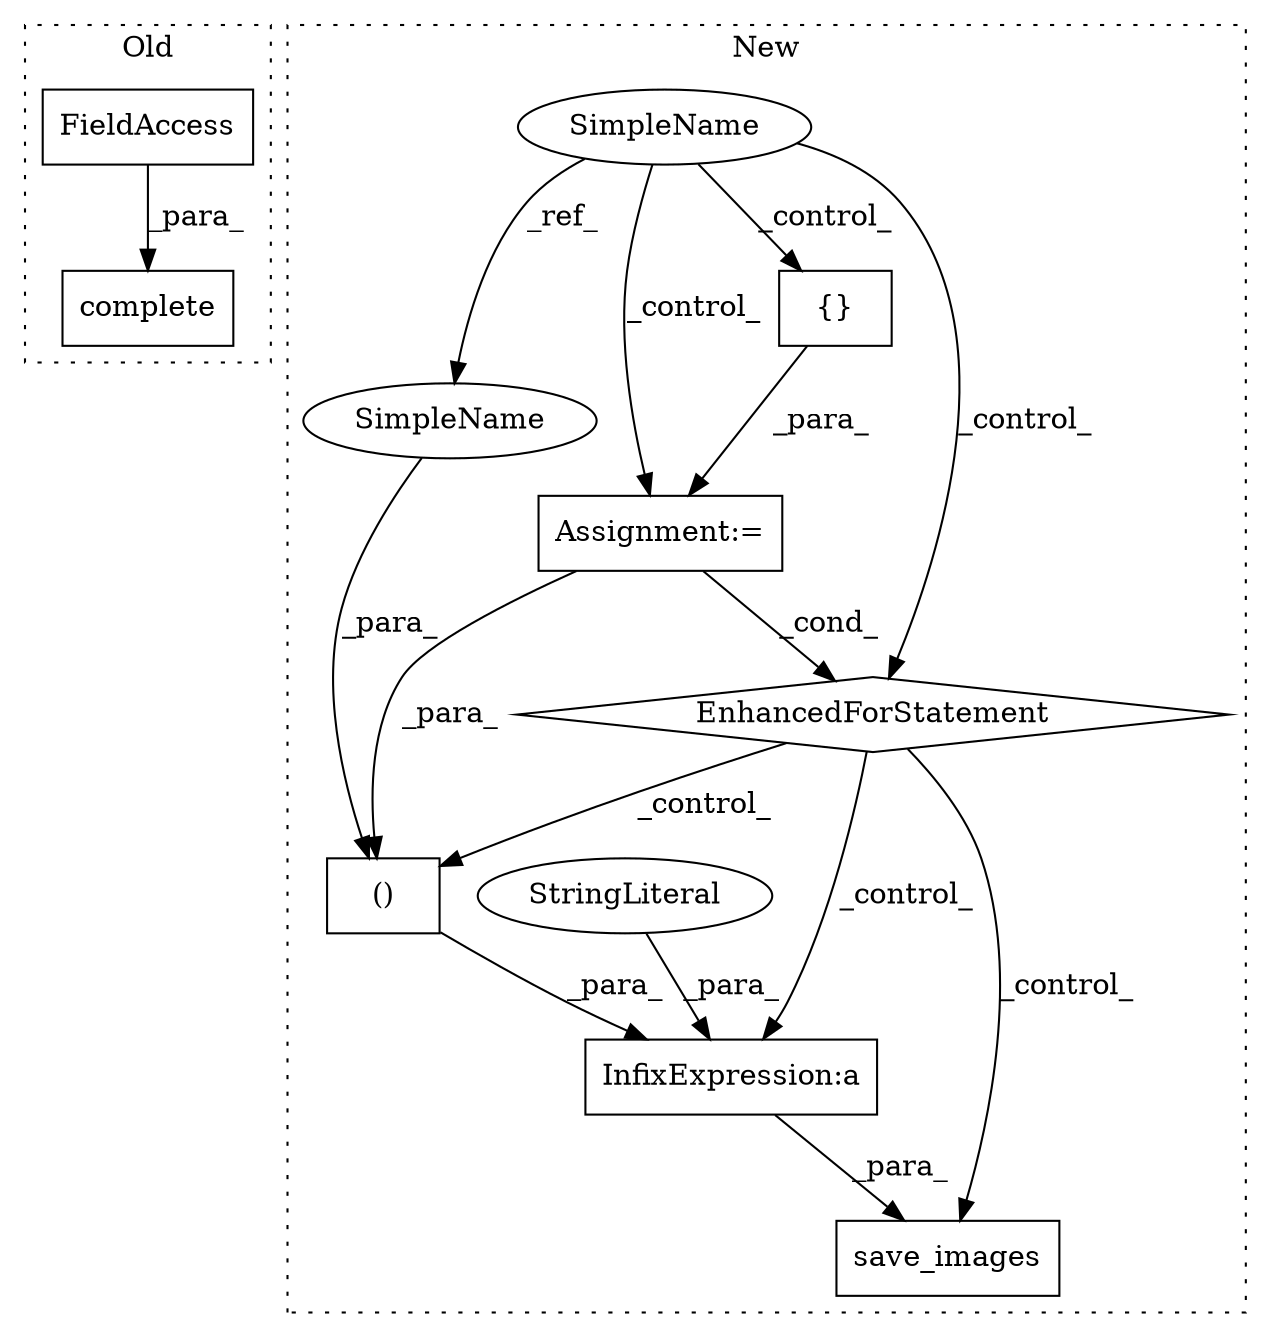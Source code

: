 digraph G {
subgraph cluster0 {
1 [label="complete" a="32" s="3645,3664" l="9,1" shape="box"];
6 [label="FieldAccess" a="22" s="3654" l="10" shape="box"];
label = "Old";
style="dotted";
}
subgraph cluster1 {
2 [label="EnhancedForStatement" a="70" s="4042,4160" l="61,2" shape="diamond"];
3 [label="()" a="106" s="4276" l="28" shape="box"];
4 [label="save_images" a="32" s="4174,4304" l="12,2" shape="box"];
5 [label="SimpleName" a="42" s="4008" l="4" shape="ellipse"];
7 [label="InfixExpression:a" a="27" s="4262" l="14" shape="box"];
8 [label="{}" a="4" s="4136,4159" l="1,1" shape="box"];
9 [label="StringLiteral" a="45" s="4238" l="24" shape="ellipse"];
10 [label="Assignment:=" a="7" s="4042,4160" l="61,2" shape="box"];
11 [label="SimpleName" a="42" s="4300" l="4" shape="ellipse"];
label = "New";
style="dotted";
}
2 -> 3 [label="_control_"];
2 -> 7 [label="_control_"];
2 -> 4 [label="_control_"];
3 -> 7 [label="_para_"];
5 -> 8 [label="_control_"];
5 -> 10 [label="_control_"];
5 -> 11 [label="_ref_"];
5 -> 2 [label="_control_"];
6 -> 1 [label="_para_"];
7 -> 4 [label="_para_"];
8 -> 10 [label="_para_"];
9 -> 7 [label="_para_"];
10 -> 2 [label="_cond_"];
10 -> 3 [label="_para_"];
11 -> 3 [label="_para_"];
}